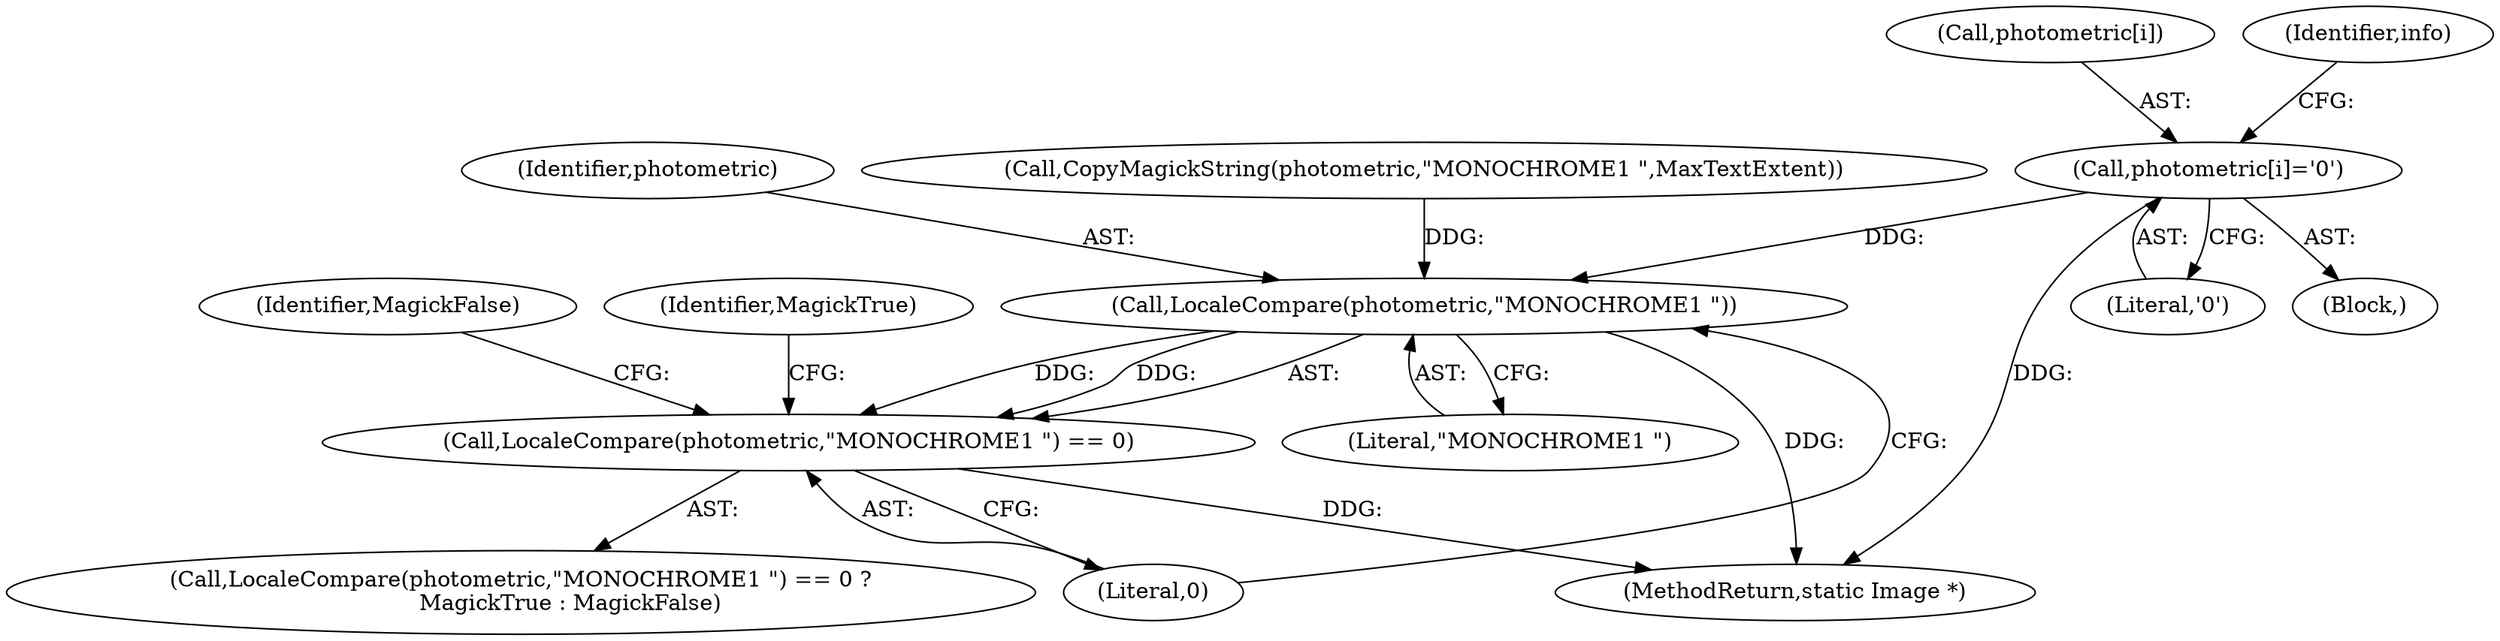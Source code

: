digraph "0_ImageMagick_9f375e7080a2c1044cd546854d0548b4bfb429d0@array" {
"1001456" [label="(Call,photometric[i]='\0')"];
"1001467" [label="(Call,LocaleCompare(photometric,\"MONOCHROME1 \"))"];
"1001466" [label="(Call,LocaleCompare(photometric,\"MONOCHROME1 \") == 0)"];
"1001457" [label="(Call,photometric[i])"];
"1001467" [label="(Call,LocaleCompare(photometric,\"MONOCHROME1 \"))"];
"1001468" [label="(Identifier,photometric)"];
"1001472" [label="(Identifier,MagickFalse)"];
"1001463" [label="(Identifier,info)"];
"1001424" [label="(Block,)"];
"1001465" [label="(Call,LocaleCompare(photometric,\"MONOCHROME1 \") == 0 ?\n              MagickTrue : MagickFalse)"];
"1004016" [label="(MethodReturn,static Image *)"];
"1001471" [label="(Identifier,MagickTrue)"];
"1001460" [label="(Literal,'\0')"];
"1001470" [label="(Literal,0)"];
"1000357" [label="(Call,CopyMagickString(photometric,\"MONOCHROME1 \",MaxTextExtent))"];
"1001469" [label="(Literal,\"MONOCHROME1 \")"];
"1001466" [label="(Call,LocaleCompare(photometric,\"MONOCHROME1 \") == 0)"];
"1001456" [label="(Call,photometric[i]='\0')"];
"1001456" -> "1001424"  [label="AST: "];
"1001456" -> "1001460"  [label="CFG: "];
"1001457" -> "1001456"  [label="AST: "];
"1001460" -> "1001456"  [label="AST: "];
"1001463" -> "1001456"  [label="CFG: "];
"1001456" -> "1004016"  [label="DDG: "];
"1001456" -> "1001467"  [label="DDG: "];
"1001467" -> "1001466"  [label="AST: "];
"1001467" -> "1001469"  [label="CFG: "];
"1001468" -> "1001467"  [label="AST: "];
"1001469" -> "1001467"  [label="AST: "];
"1001470" -> "1001467"  [label="CFG: "];
"1001467" -> "1004016"  [label="DDG: "];
"1001467" -> "1001466"  [label="DDG: "];
"1001467" -> "1001466"  [label="DDG: "];
"1000357" -> "1001467"  [label="DDG: "];
"1001466" -> "1001465"  [label="AST: "];
"1001466" -> "1001470"  [label="CFG: "];
"1001470" -> "1001466"  [label="AST: "];
"1001471" -> "1001466"  [label="CFG: "];
"1001472" -> "1001466"  [label="CFG: "];
"1001466" -> "1004016"  [label="DDG: "];
}
